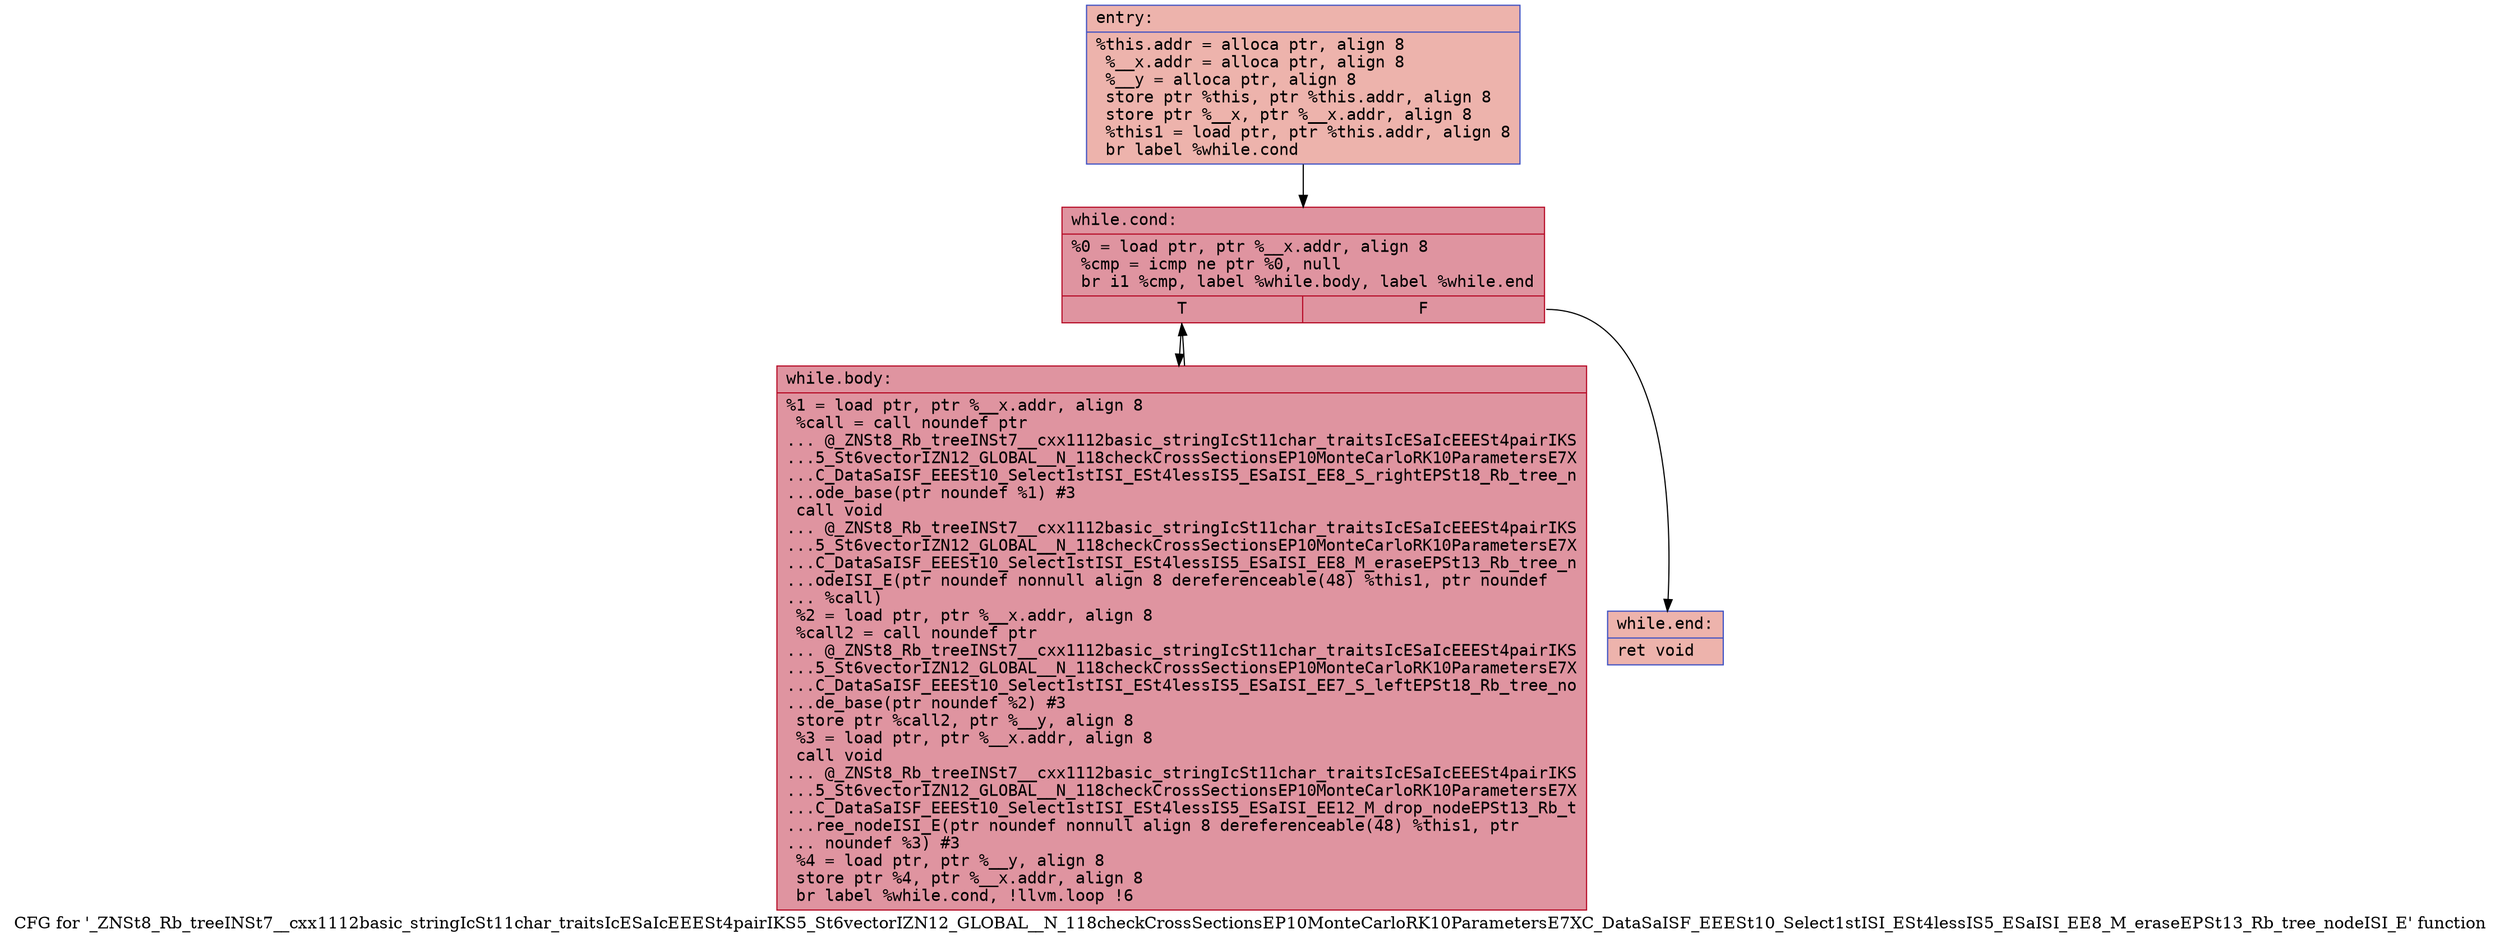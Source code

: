 digraph "CFG for '_ZNSt8_Rb_treeINSt7__cxx1112basic_stringIcSt11char_traitsIcESaIcEEESt4pairIKS5_St6vectorIZN12_GLOBAL__N_118checkCrossSectionsEP10MonteCarloRK10ParametersE7XC_DataSaISF_EEESt10_Select1stISI_ESt4lessIS5_ESaISI_EE8_M_eraseEPSt13_Rb_tree_nodeISI_E' function" {
	label="CFG for '_ZNSt8_Rb_treeINSt7__cxx1112basic_stringIcSt11char_traitsIcESaIcEEESt4pairIKS5_St6vectorIZN12_GLOBAL__N_118checkCrossSectionsEP10MonteCarloRK10ParametersE7XC_DataSaISF_EEESt10_Select1stISI_ESt4lessIS5_ESaISI_EE8_M_eraseEPSt13_Rb_tree_nodeISI_E' function";

	Node0x55dab49863d0 [shape=record,color="#3d50c3ff", style=filled, fillcolor="#d6524470" fontname="Courier",label="{entry:\l|  %this.addr = alloca ptr, align 8\l  %__x.addr = alloca ptr, align 8\l  %__y = alloca ptr, align 8\l  store ptr %this, ptr %this.addr, align 8\l  store ptr %__x, ptr %__x.addr, align 8\l  %this1 = load ptr, ptr %this.addr, align 8\l  br label %while.cond\l}"];
	Node0x55dab49863d0 -> Node0x55dab4986730[tooltip="entry -> while.cond\nProbability 100.00%" ];
	Node0x55dab4986730 [shape=record,color="#b70d28ff", style=filled, fillcolor="#b70d2870" fontname="Courier",label="{while.cond:\l|  %0 = load ptr, ptr %__x.addr, align 8\l  %cmp = icmp ne ptr %0, null\l  br i1 %cmp, label %while.body, label %while.end\l|{<s0>T|<s1>F}}"];
	Node0x55dab4986730:s0 -> Node0x55dab4986950[tooltip="while.cond -> while.body\nProbability 96.88%" ];
	Node0x55dab4986730:s1 -> Node0x55dab49869d0[tooltip="while.cond -> while.end\nProbability 3.12%" ];
	Node0x55dab4986950 [shape=record,color="#b70d28ff", style=filled, fillcolor="#b70d2870" fontname="Courier",label="{while.body:\l|  %1 = load ptr, ptr %__x.addr, align 8\l  %call = call noundef ptr\l... @_ZNSt8_Rb_treeINSt7__cxx1112basic_stringIcSt11char_traitsIcESaIcEEESt4pairIKS\l...5_St6vectorIZN12_GLOBAL__N_118checkCrossSectionsEP10MonteCarloRK10ParametersE7X\l...C_DataSaISF_EEESt10_Select1stISI_ESt4lessIS5_ESaISI_EE8_S_rightEPSt18_Rb_tree_n\l...ode_base(ptr noundef %1) #3\l  call void\l... @_ZNSt8_Rb_treeINSt7__cxx1112basic_stringIcSt11char_traitsIcESaIcEEESt4pairIKS\l...5_St6vectorIZN12_GLOBAL__N_118checkCrossSectionsEP10MonteCarloRK10ParametersE7X\l...C_DataSaISF_EEESt10_Select1stISI_ESt4lessIS5_ESaISI_EE8_M_eraseEPSt13_Rb_tree_n\l...odeISI_E(ptr noundef nonnull align 8 dereferenceable(48) %this1, ptr noundef\l... %call)\l  %2 = load ptr, ptr %__x.addr, align 8\l  %call2 = call noundef ptr\l... @_ZNSt8_Rb_treeINSt7__cxx1112basic_stringIcSt11char_traitsIcESaIcEEESt4pairIKS\l...5_St6vectorIZN12_GLOBAL__N_118checkCrossSectionsEP10MonteCarloRK10ParametersE7X\l...C_DataSaISF_EEESt10_Select1stISI_ESt4lessIS5_ESaISI_EE7_S_leftEPSt18_Rb_tree_no\l...de_base(ptr noundef %2) #3\l  store ptr %call2, ptr %__y, align 8\l  %3 = load ptr, ptr %__x.addr, align 8\l  call void\l... @_ZNSt8_Rb_treeINSt7__cxx1112basic_stringIcSt11char_traitsIcESaIcEEESt4pairIKS\l...5_St6vectorIZN12_GLOBAL__N_118checkCrossSectionsEP10MonteCarloRK10ParametersE7X\l...C_DataSaISF_EEESt10_Select1stISI_ESt4lessIS5_ESaISI_EE12_M_drop_nodeEPSt13_Rb_t\l...ree_nodeISI_E(ptr noundef nonnull align 8 dereferenceable(48) %this1, ptr\l... noundef %3) #3\l  %4 = load ptr, ptr %__y, align 8\l  store ptr %4, ptr %__x.addr, align 8\l  br label %while.cond, !llvm.loop !6\l}"];
	Node0x55dab4986950 -> Node0x55dab4986730[tooltip="while.body -> while.cond\nProbability 100.00%" ];
	Node0x55dab49869d0 [shape=record,color="#3d50c3ff", style=filled, fillcolor="#d6524470" fontname="Courier",label="{while.end:\l|  ret void\l}"];
}
